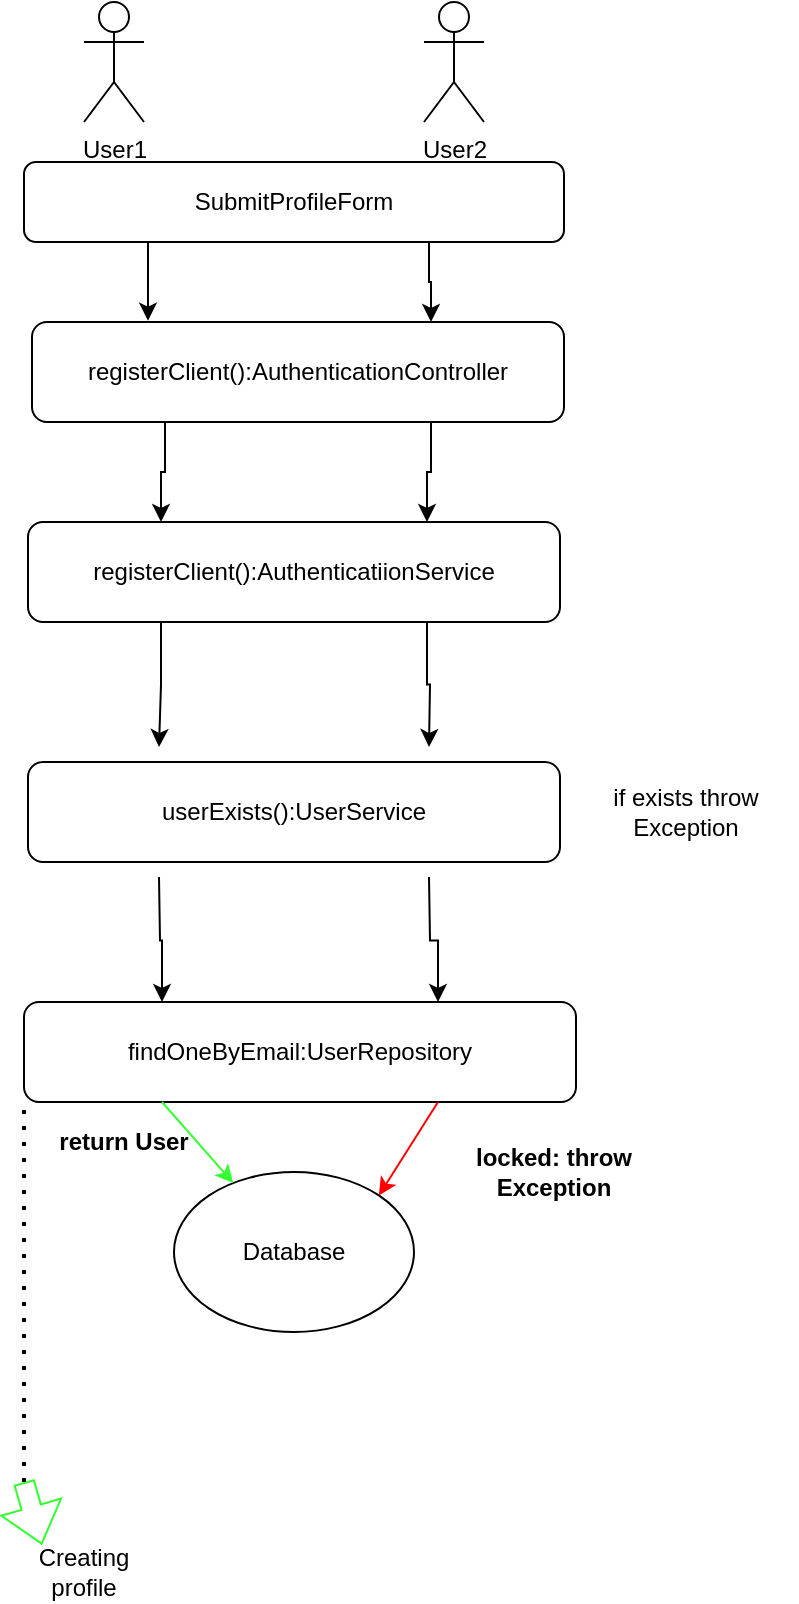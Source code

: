 <mxfile version="16.4.5" type="device"><diagram id="C5RBs43oDa-KdzZeNtuy" name="Page-1"><mxGraphModel dx="1021" dy="1113" grid="1" gridSize="10" guides="1" tooltips="1" connect="1" arrows="1" fold="1" page="1" pageScale="1" pageWidth="827" pageHeight="1169" math="0" shadow="0"><root><mxCell id="WIyWlLk6GJQsqaUBKTNV-0"/><mxCell id="WIyWlLk6GJQsqaUBKTNV-1" parent="WIyWlLk6GJQsqaUBKTNV-0"/><mxCell id="ukcyvOK85FiMibB3PhB6-24" style="edgeStyle=orthogonalEdgeStyle;rounded=0;orthogonalLoop=1;jettySize=auto;html=1;exitX=0.25;exitY=1;exitDx=0;exitDy=0;entryX=0.218;entryY=-0.013;entryDx=0;entryDy=0;entryPerimeter=0;" parent="WIyWlLk6GJQsqaUBKTNV-1" source="WIyWlLk6GJQsqaUBKTNV-3" target="WIyWlLk6GJQsqaUBKTNV-11" edge="1"><mxGeometry relative="1" as="geometry"/></mxCell><mxCell id="ukcyvOK85FiMibB3PhB6-27" style="edgeStyle=orthogonalEdgeStyle;rounded=0;orthogonalLoop=1;jettySize=auto;html=1;exitX=0.75;exitY=1;exitDx=0;exitDy=0;entryX=0.75;entryY=0;entryDx=0;entryDy=0;" parent="WIyWlLk6GJQsqaUBKTNV-1" source="WIyWlLk6GJQsqaUBKTNV-3" target="WIyWlLk6GJQsqaUBKTNV-11" edge="1"><mxGeometry relative="1" as="geometry"/></mxCell><mxCell id="WIyWlLk6GJQsqaUBKTNV-3" value="SubmitProfileForm" style="rounded=1;whiteSpace=wrap;html=1;fontSize=12;glass=0;strokeWidth=1;shadow=0;" parent="WIyWlLk6GJQsqaUBKTNV-1" vertex="1"><mxGeometry x="160" y="80" width="270" height="40" as="geometry"/></mxCell><mxCell id="ukcyvOK85FiMibB3PhB6-25" style="edgeStyle=orthogonalEdgeStyle;rounded=0;orthogonalLoop=1;jettySize=auto;html=1;exitX=0.25;exitY=1;exitDx=0;exitDy=0;entryX=0.25;entryY=0;entryDx=0;entryDy=0;" parent="WIyWlLk6GJQsqaUBKTNV-1" source="WIyWlLk6GJQsqaUBKTNV-11" target="ukcyvOK85FiMibB3PhB6-7" edge="1"><mxGeometry relative="1" as="geometry"/></mxCell><mxCell id="ukcyvOK85FiMibB3PhB6-28" style="edgeStyle=orthogonalEdgeStyle;rounded=0;orthogonalLoop=1;jettySize=auto;html=1;exitX=0.75;exitY=1;exitDx=0;exitDy=0;entryX=0.75;entryY=0;entryDx=0;entryDy=0;" parent="WIyWlLk6GJQsqaUBKTNV-1" source="WIyWlLk6GJQsqaUBKTNV-11" target="ukcyvOK85FiMibB3PhB6-7" edge="1"><mxGeometry relative="1" as="geometry"/></mxCell><mxCell id="WIyWlLk6GJQsqaUBKTNV-11" value="registerClient():AuthenticationController" style="rounded=1;whiteSpace=wrap;html=1;fontSize=12;glass=0;strokeWidth=1;shadow=0;" parent="WIyWlLk6GJQsqaUBKTNV-1" vertex="1"><mxGeometry x="164" y="160" width="266" height="50" as="geometry"/></mxCell><mxCell id="ukcyvOK85FiMibB3PhB6-0" value="User1" style="shape=umlActor;verticalLabelPosition=bottom;verticalAlign=top;html=1;outlineConnect=0;" parent="WIyWlLk6GJQsqaUBKTNV-1" vertex="1"><mxGeometry x="190" width="30" height="60" as="geometry"/></mxCell><mxCell id="ukcyvOK85FiMibB3PhB6-26" style="edgeStyle=orthogonalEdgeStyle;rounded=0;orthogonalLoop=1;jettySize=auto;html=1;exitX=0.25;exitY=1;exitDx=0;exitDy=0;entryX=0;entryY=0;entryDx=0;entryDy=0;" parent="WIyWlLk6GJQsqaUBKTNV-1" source="ukcyvOK85FiMibB3PhB6-7" edge="1"><mxGeometry relative="1" as="geometry"><mxPoint x="227.5" y="372.5" as="targetPoint"/></mxGeometry></mxCell><mxCell id="ukcyvOK85FiMibB3PhB6-29" style="edgeStyle=orthogonalEdgeStyle;rounded=0;orthogonalLoop=1;jettySize=auto;html=1;exitX=0.75;exitY=1;exitDx=0;exitDy=0;entryX=1;entryY=0;entryDx=0;entryDy=0;" parent="WIyWlLk6GJQsqaUBKTNV-1" source="ukcyvOK85FiMibB3PhB6-7" edge="1"><mxGeometry relative="1" as="geometry"><mxPoint x="362.5" y="372.5" as="targetPoint"/></mxGeometry></mxCell><mxCell id="ukcyvOK85FiMibB3PhB6-7" value="registerClient():AuthenticatiionService" style="rounded=1;whiteSpace=wrap;html=1;fontSize=12;glass=0;strokeWidth=1;shadow=0;" parent="WIyWlLk6GJQsqaUBKTNV-1" vertex="1"><mxGeometry x="162" y="260" width="266" height="50" as="geometry"/></mxCell><mxCell id="ukcyvOK85FiMibB3PhB6-32" style="edgeStyle=orthogonalEdgeStyle;rounded=0;orthogonalLoop=1;jettySize=auto;html=1;exitX=0;exitY=1;exitDx=0;exitDy=0;entryX=0.25;entryY=0;entryDx=0;entryDy=0;" parent="WIyWlLk6GJQsqaUBKTNV-1" target="ukcyvOK85FiMibB3PhB6-14" edge="1"><mxGeometry relative="1" as="geometry"><mxPoint x="227.5" y="437.5" as="sourcePoint"/></mxGeometry></mxCell><mxCell id="ukcyvOK85FiMibB3PhB6-33" style="edgeStyle=orthogonalEdgeStyle;rounded=0;orthogonalLoop=1;jettySize=auto;html=1;exitX=1;exitY=1;exitDx=0;exitDy=0;entryX=0.75;entryY=0;entryDx=0;entryDy=0;" parent="WIyWlLk6GJQsqaUBKTNV-1" target="ukcyvOK85FiMibB3PhB6-14" edge="1"><mxGeometry relative="1" as="geometry"><mxPoint x="362.5" y="437.5" as="sourcePoint"/></mxGeometry></mxCell><mxCell id="ukcyvOK85FiMibB3PhB6-14" value="findOneByEmail:UserRepository" style="rounded=1;whiteSpace=wrap;html=1;fontSize=12;glass=0;strokeWidth=1;shadow=0;" parent="WIyWlLk6GJQsqaUBKTNV-1" vertex="1"><mxGeometry x="160" y="500" width="276" height="50" as="geometry"/></mxCell><mxCell id="ukcyvOK85FiMibB3PhB6-21" value="User2" style="shape=umlActor;verticalLabelPosition=bottom;verticalAlign=top;html=1;outlineConnect=0;" parent="WIyWlLk6GJQsqaUBKTNV-1" vertex="1"><mxGeometry x="360" width="30" height="60" as="geometry"/></mxCell><mxCell id="hSakPNl2zeZnTLaDFu83-0" value="userExists():UserService" style="rounded=1;whiteSpace=wrap;html=1;fontSize=12;glass=0;strokeWidth=1;shadow=0;" vertex="1" parent="WIyWlLk6GJQsqaUBKTNV-1"><mxGeometry x="162" y="380" width="266" height="50" as="geometry"/></mxCell><mxCell id="hSakPNl2zeZnTLaDFu83-1" value="Database" style="ellipse;whiteSpace=wrap;html=1;" vertex="1" parent="WIyWlLk6GJQsqaUBKTNV-1"><mxGeometry x="235" y="585" width="120" height="80" as="geometry"/></mxCell><mxCell id="hSakPNl2zeZnTLaDFu83-2" value="" style="endArrow=classic;html=1;rounded=0;exitX=0.25;exitY=1;exitDx=0;exitDy=0;strokeColor=#33FF33;" edge="1" parent="WIyWlLk6GJQsqaUBKTNV-1" source="ukcyvOK85FiMibB3PhB6-14" target="hSakPNl2zeZnTLaDFu83-1"><mxGeometry width="50" height="50" relative="1" as="geometry"><mxPoint x="200" y="390" as="sourcePoint"/><mxPoint x="250" y="340" as="targetPoint"/></mxGeometry></mxCell><mxCell id="hSakPNl2zeZnTLaDFu83-3" value="" style="endArrow=classic;html=1;rounded=0;strokeColor=#FF0000;exitX=0.75;exitY=1;exitDx=0;exitDy=0;entryX=1;entryY=0;entryDx=0;entryDy=0;" edge="1" parent="WIyWlLk6GJQsqaUBKTNV-1" source="ukcyvOK85FiMibB3PhB6-14" target="hSakPNl2zeZnTLaDFu83-1"><mxGeometry width="50" height="50" relative="1" as="geometry"><mxPoint x="200" y="390" as="sourcePoint"/><mxPoint x="250" y="340" as="targetPoint"/></mxGeometry></mxCell><mxCell id="hSakPNl2zeZnTLaDFu83-4" value="&lt;b&gt;return User&lt;/b&gt;" style="text;html=1;strokeColor=none;fillColor=none;align=center;verticalAlign=middle;whiteSpace=wrap;rounded=0;" vertex="1" parent="WIyWlLk6GJQsqaUBKTNV-1"><mxGeometry x="170" y="555" width="80" height="30" as="geometry"/></mxCell><mxCell id="hSakPNl2zeZnTLaDFu83-5" value="&lt;b&gt;locked: throw Exception&lt;/b&gt;" style="text;html=1;strokeColor=none;fillColor=none;align=center;verticalAlign=middle;whiteSpace=wrap;rounded=0;" vertex="1" parent="WIyWlLk6GJQsqaUBKTNV-1"><mxGeometry x="360" y="570" width="130" height="30" as="geometry"/></mxCell><mxCell id="hSakPNl2zeZnTLaDFu83-6" value="" style="endArrow=none;dashed=1;html=1;dashPattern=1 3;strokeWidth=2;rounded=0;entryX=0;entryY=1;entryDx=0;entryDy=0;" edge="1" parent="WIyWlLk6GJQsqaUBKTNV-1" target="ukcyvOK85FiMibB3PhB6-14"><mxGeometry width="50" height="50" relative="1" as="geometry"><mxPoint x="160" y="740" as="sourcePoint"/><mxPoint x="190" y="590" as="targetPoint"/></mxGeometry></mxCell><mxCell id="hSakPNl2zeZnTLaDFu83-7" value="Creating profile" style="text;html=1;strokeColor=none;fillColor=none;align=center;verticalAlign=middle;whiteSpace=wrap;rounded=0;" vertex="1" parent="WIyWlLk6GJQsqaUBKTNV-1"><mxGeometry x="160" y="770" width="60" height="30" as="geometry"/></mxCell><mxCell id="hSakPNl2zeZnTLaDFu83-8" value="" style="shape=flexArrow;endArrow=classic;html=1;rounded=0;strokeColor=#33FF33;entryX=0.15;entryY=0.044;entryDx=0;entryDy=0;entryPerimeter=0;" edge="1" parent="WIyWlLk6GJQsqaUBKTNV-1" target="hSakPNl2zeZnTLaDFu83-7"><mxGeometry width="50" height="50" relative="1" as="geometry"><mxPoint x="160" y="740" as="sourcePoint"/><mxPoint x="250" y="310" as="targetPoint"/></mxGeometry></mxCell><mxCell id="hSakPNl2zeZnTLaDFu83-9" value="if exists throw Exception" style="text;html=1;strokeColor=none;fillColor=none;align=center;verticalAlign=middle;whiteSpace=wrap;rounded=0;" vertex="1" parent="WIyWlLk6GJQsqaUBKTNV-1"><mxGeometry x="436" y="390" width="110" height="30" as="geometry"/></mxCell></root></mxGraphModel></diagram></mxfile>